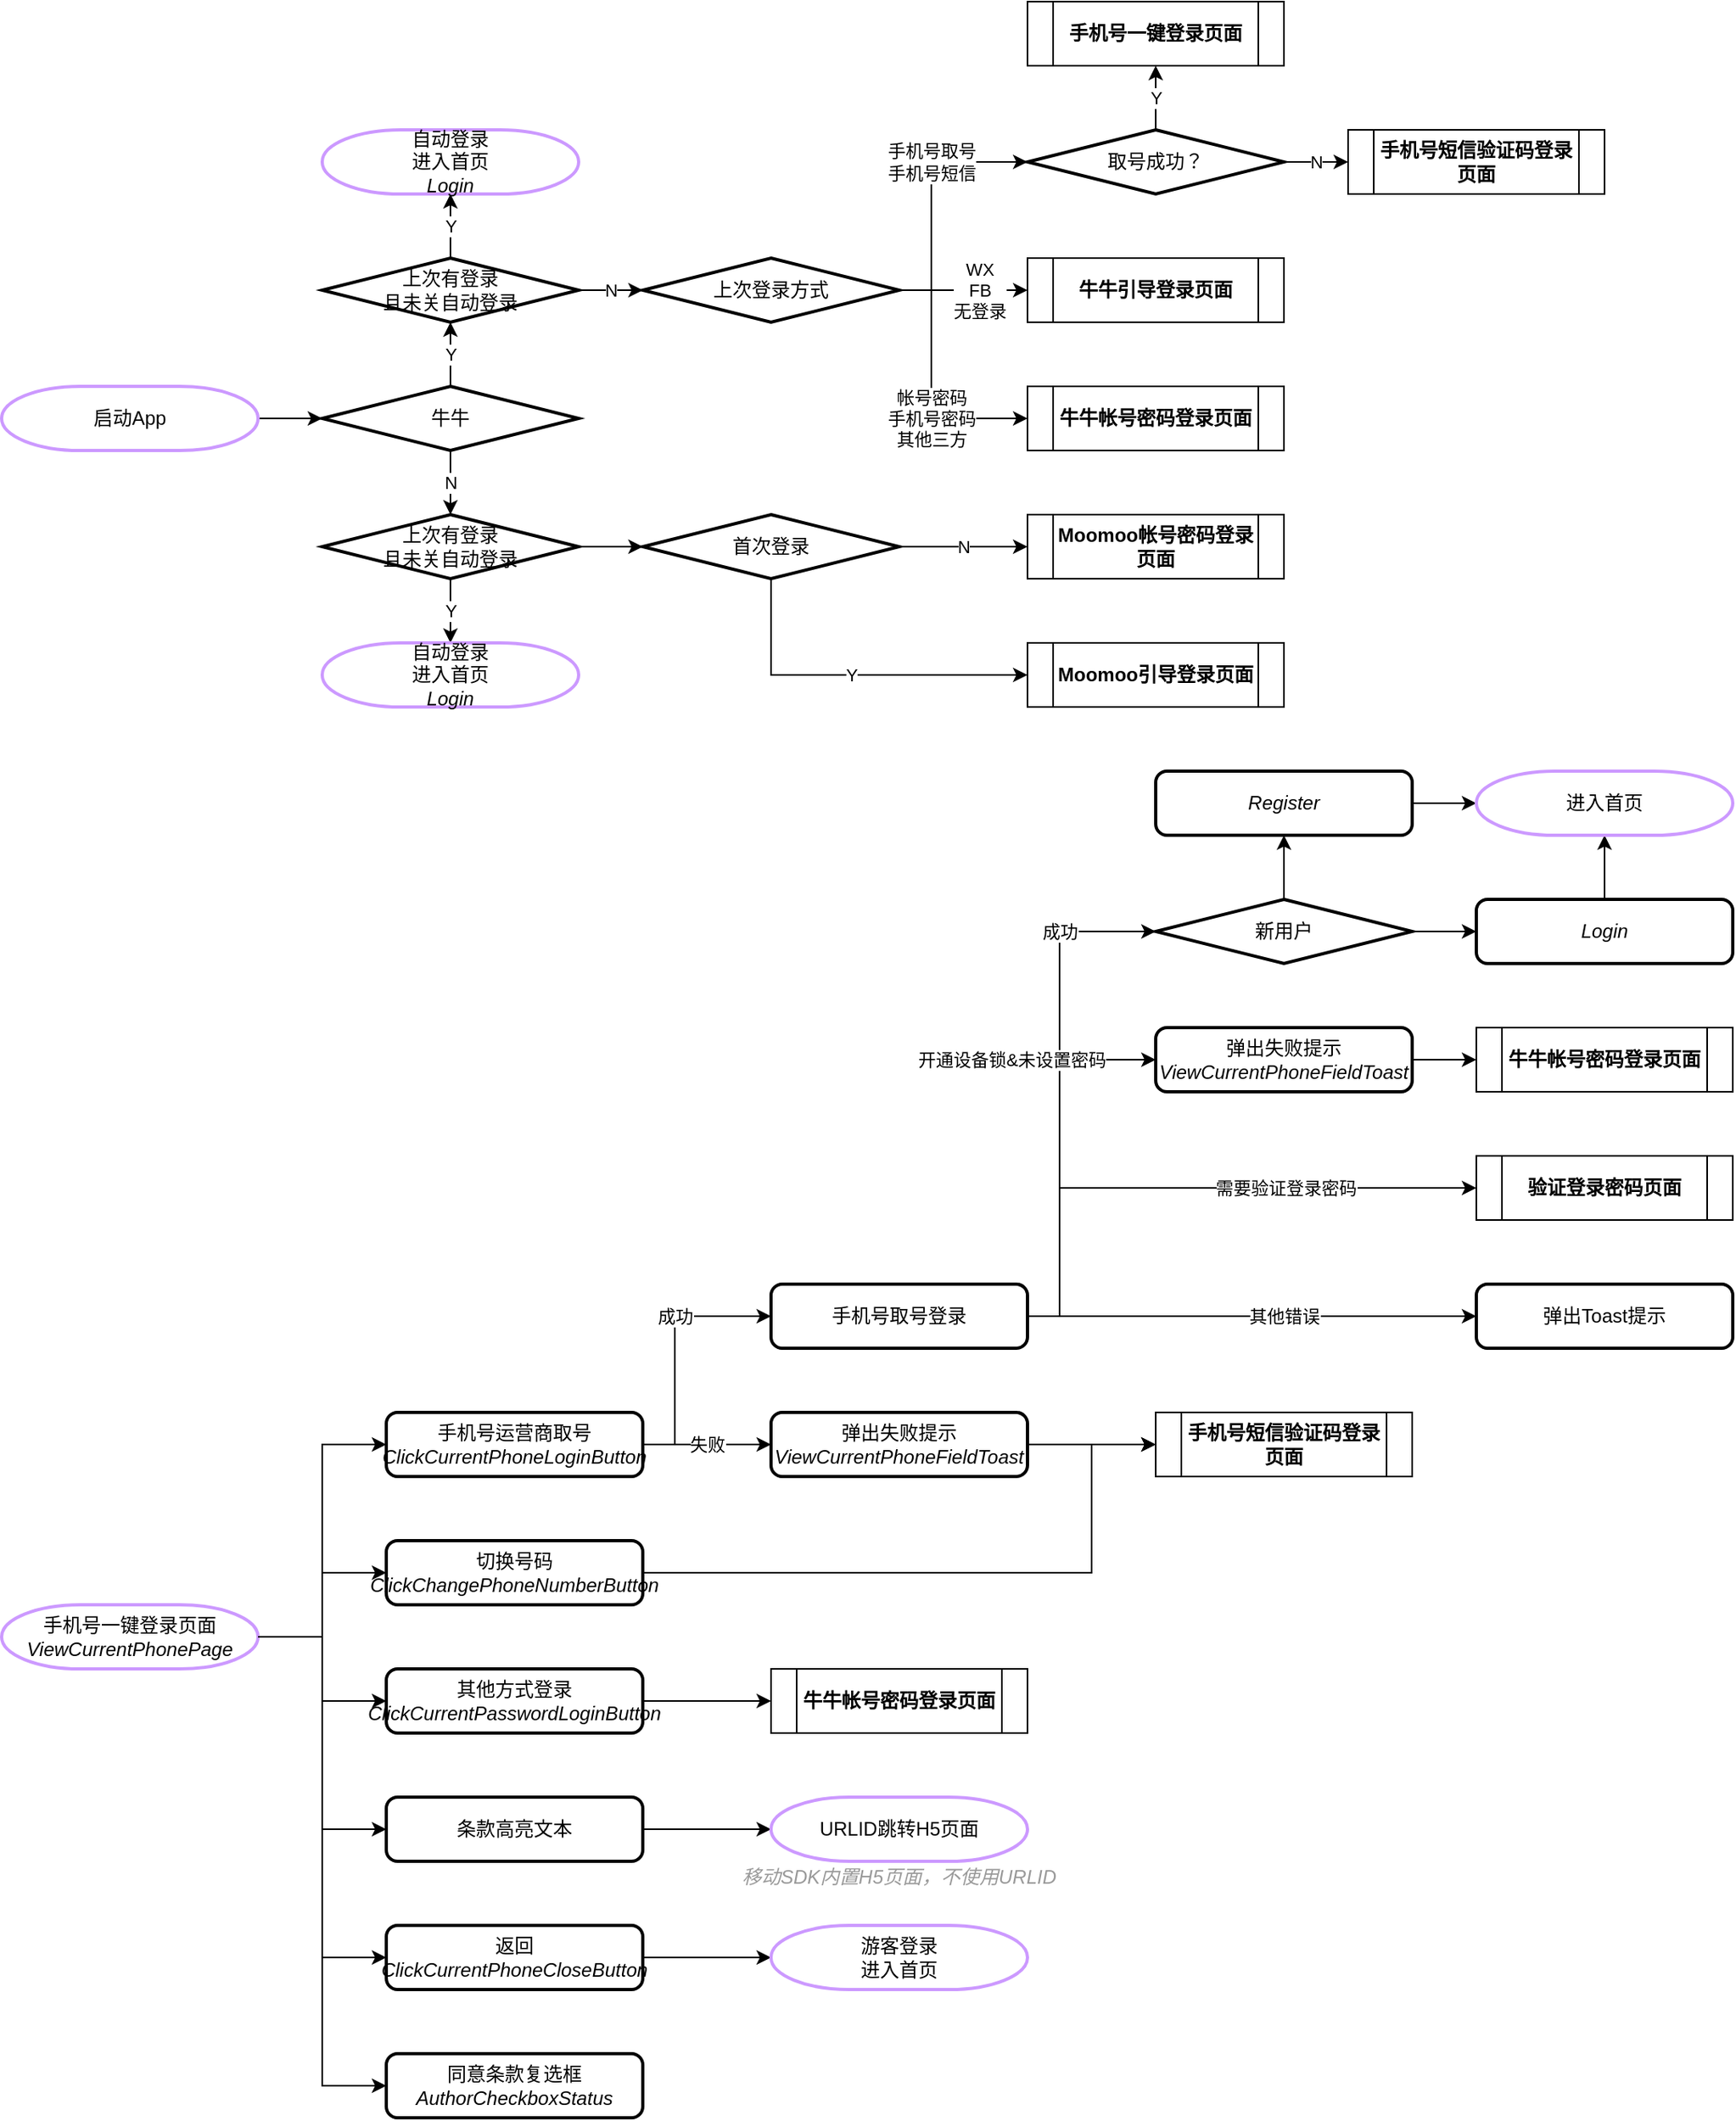 <mxfile version="13.10.1" type="github">
  <diagram id="DB5_-xC0b4QIcxBLuVZl" name="Page-1">
    <mxGraphModel dx="2249" dy="762" grid="1" gridSize="10" guides="1" tooltips="1" connect="1" arrows="1" fold="1" page="1" pageScale="1" pageWidth="827" pageHeight="1169" math="0" shadow="0">
      <root>
        <mxCell id="0" />
        <mxCell id="1" parent="0" />
        <mxCell id="3dwhWuTvUrP5A4k3dfD7-93" style="edgeStyle=orthogonalEdgeStyle;rounded=0;orthogonalLoop=1;jettySize=auto;html=1;exitX=1;exitY=0.5;exitDx=0;exitDy=0;entryX=0;entryY=0.5;entryDx=0;entryDy=0;" edge="1" parent="1" source="3dwhWuTvUrP5A4k3dfD7-44" target="3dwhWuTvUrP5A4k3dfD7-92">
          <mxGeometry relative="1" as="geometry">
            <Array as="points">
              <mxPoint x="620" y="820" />
              <mxPoint x="620" y="740" />
            </Array>
          </mxGeometry>
        </mxCell>
        <mxCell id="3dwhWuTvUrP5A4k3dfD7-94" value="需要验证登录密码" style="edgeLabel;html=1;align=center;verticalAlign=middle;resizable=0;points=[];" vertex="1" connectable="0" parent="3dwhWuTvUrP5A4k3dfD7-93">
          <mxGeometry x="0.008" y="1" relative="1" as="geometry">
            <mxPoint x="59" y="1" as="offset" />
          </mxGeometry>
        </mxCell>
        <mxCell id="3dwhWuTvUrP5A4k3dfD7-96" value="其他错误" style="edgeStyle=orthogonalEdgeStyle;rounded=0;orthogonalLoop=1;jettySize=auto;html=1;exitX=1;exitY=0.5;exitDx=0;exitDy=0;entryX=0;entryY=0.5;entryDx=0;entryDy=0;" edge="1" parent="1" source="3dwhWuTvUrP5A4k3dfD7-44" target="3dwhWuTvUrP5A4k3dfD7-95">
          <mxGeometry x="0.143" relative="1" as="geometry">
            <Array as="points">
              <mxPoint x="640" y="820" />
              <mxPoint x="640" y="820" />
            </Array>
            <mxPoint as="offset" />
          </mxGeometry>
        </mxCell>
        <mxCell id="3dwhWuTvUrP5A4k3dfD7-5" style="edgeStyle=orthogonalEdgeStyle;rounded=0;orthogonalLoop=1;jettySize=auto;html=1;exitX=1;exitY=0.5;exitDx=0;exitDy=0;exitPerimeter=0;" edge="1" parent="1" source="3dwhWuTvUrP5A4k3dfD7-1" target="3dwhWuTvUrP5A4k3dfD7-4">
          <mxGeometry relative="1" as="geometry" />
        </mxCell>
        <mxCell id="3dwhWuTvUrP5A4k3dfD7-1" value="启动App" style="strokeWidth=2;html=1;shape=mxgraph.flowchart.terminator;whiteSpace=wrap;fillColor=none;strokeColor=#CC99FF;" vertex="1" parent="1">
          <mxGeometry x="-40" y="240" width="160" height="40" as="geometry" />
        </mxCell>
        <mxCell id="3dwhWuTvUrP5A4k3dfD7-9" value="Y" style="edgeStyle=orthogonalEdgeStyle;rounded=0;orthogonalLoop=1;jettySize=auto;html=1;exitX=0.5;exitY=0;exitDx=0;exitDy=0;exitPerimeter=0;" edge="1" parent="1" source="3dwhWuTvUrP5A4k3dfD7-4" target="3dwhWuTvUrP5A4k3dfD7-8">
          <mxGeometry relative="1" as="geometry" />
        </mxCell>
        <mxCell id="3dwhWuTvUrP5A4k3dfD7-13" value="N" style="edgeStyle=orthogonalEdgeStyle;rounded=0;orthogonalLoop=1;jettySize=auto;html=1;exitX=0.5;exitY=1;exitDx=0;exitDy=0;exitPerimeter=0;" edge="1" parent="1" source="3dwhWuTvUrP5A4k3dfD7-4" target="3dwhWuTvUrP5A4k3dfD7-12">
          <mxGeometry relative="1" as="geometry" />
        </mxCell>
        <mxCell id="3dwhWuTvUrP5A4k3dfD7-4" value="牛牛" style="strokeWidth=2;html=1;shape=mxgraph.flowchart.decision;whiteSpace=wrap;fillColor=none;" vertex="1" parent="1">
          <mxGeometry x="160" y="240" width="160" height="40" as="geometry" />
        </mxCell>
        <mxCell id="3dwhWuTvUrP5A4k3dfD7-11" value="Y" style="edgeStyle=orthogonalEdgeStyle;rounded=0;orthogonalLoop=1;jettySize=auto;html=1;exitX=0.5;exitY=0;exitDx=0;exitDy=0;exitPerimeter=0;entryX=0.5;entryY=1;entryDx=0;entryDy=0;entryPerimeter=0;" edge="1" parent="1" source="3dwhWuTvUrP5A4k3dfD7-8" target="3dwhWuTvUrP5A4k3dfD7-10">
          <mxGeometry relative="1" as="geometry" />
        </mxCell>
        <mxCell id="3dwhWuTvUrP5A4k3dfD7-17" value="N" style="edgeStyle=orthogonalEdgeStyle;rounded=0;orthogonalLoop=1;jettySize=auto;html=1;exitX=1;exitY=0.5;exitDx=0;exitDy=0;exitPerimeter=0;entryX=0;entryY=0.5;entryDx=0;entryDy=0;entryPerimeter=0;" edge="1" parent="1" source="3dwhWuTvUrP5A4k3dfD7-8" target="3dwhWuTvUrP5A4k3dfD7-16">
          <mxGeometry relative="1" as="geometry" />
        </mxCell>
        <mxCell id="3dwhWuTvUrP5A4k3dfD7-8" value="上次有登录&lt;br&gt;且未关自动登录" style="strokeWidth=2;html=1;shape=mxgraph.flowchart.decision;whiteSpace=wrap;fillColor=none;" vertex="1" parent="1">
          <mxGeometry x="160" y="160" width="160" height="40" as="geometry" />
        </mxCell>
        <mxCell id="3dwhWuTvUrP5A4k3dfD7-10" value="自动登录&lt;br&gt;进入首页&lt;br&gt;&lt;i&gt;Login&lt;/i&gt;" style="strokeWidth=2;html=1;shape=mxgraph.flowchart.terminator;whiteSpace=wrap;fillColor=none;strokeColor=#CC99FF;" vertex="1" parent="1">
          <mxGeometry x="160" y="80" width="160" height="40" as="geometry" />
        </mxCell>
        <mxCell id="3dwhWuTvUrP5A4k3dfD7-15" value="Y" style="edgeStyle=orthogonalEdgeStyle;rounded=0;orthogonalLoop=1;jettySize=auto;html=1;exitX=0.5;exitY=1;exitDx=0;exitDy=0;exitPerimeter=0;" edge="1" parent="1" source="3dwhWuTvUrP5A4k3dfD7-12" target="3dwhWuTvUrP5A4k3dfD7-14">
          <mxGeometry relative="1" as="geometry" />
        </mxCell>
        <mxCell id="3dwhWuTvUrP5A4k3dfD7-25" style="edgeStyle=orthogonalEdgeStyle;rounded=0;orthogonalLoop=1;jettySize=auto;html=1;exitX=1;exitY=0.5;exitDx=0;exitDy=0;exitPerimeter=0;entryX=0;entryY=0.5;entryDx=0;entryDy=0;entryPerimeter=0;" edge="1" parent="1" source="3dwhWuTvUrP5A4k3dfD7-12" target="3dwhWuTvUrP5A4k3dfD7-24">
          <mxGeometry relative="1" as="geometry" />
        </mxCell>
        <mxCell id="3dwhWuTvUrP5A4k3dfD7-12" value="上次有登录&lt;br&gt;且未关自动登录" style="strokeWidth=2;html=1;shape=mxgraph.flowchart.decision;whiteSpace=wrap;fillColor=none;" vertex="1" parent="1">
          <mxGeometry x="160" y="320" width="160" height="40" as="geometry" />
        </mxCell>
        <mxCell id="3dwhWuTvUrP5A4k3dfD7-14" value="自动登录&lt;br&gt;进入首页&lt;br&gt;&lt;i&gt;Login&lt;/i&gt;" style="strokeWidth=2;html=1;shape=mxgraph.flowchart.terminator;whiteSpace=wrap;fillColor=none;strokeColor=#CC99FF;" vertex="1" parent="1">
          <mxGeometry x="160" y="400" width="160" height="40" as="geometry" />
        </mxCell>
        <mxCell id="3dwhWuTvUrP5A4k3dfD7-21" value="手机号取号&lt;br&gt;手机号短信" style="edgeStyle=orthogonalEdgeStyle;rounded=0;orthogonalLoop=1;jettySize=auto;html=1;exitX=1;exitY=0.5;exitDx=0;exitDy=0;exitPerimeter=0;" edge="1" parent="1" source="3dwhWuTvUrP5A4k3dfD7-16" target="3dwhWuTvUrP5A4k3dfD7-34">
          <mxGeometry x="0.25" relative="1" as="geometry">
            <mxPoint x="600" y="100.0" as="targetPoint" />
            <Array as="points">
              <mxPoint x="540" y="180" />
              <mxPoint x="540" y="100" />
            </Array>
            <mxPoint as="offset" />
          </mxGeometry>
        </mxCell>
        <mxCell id="3dwhWuTvUrP5A4k3dfD7-16" value="上次登录方式" style="strokeWidth=2;html=1;shape=mxgraph.flowchart.decision;whiteSpace=wrap;fillColor=none;" vertex="1" parent="1">
          <mxGeometry x="360" y="160" width="160" height="40" as="geometry" />
        </mxCell>
        <mxCell id="3dwhWuTvUrP5A4k3dfD7-19" value="牛牛引导登录页面" style="shape=process;whiteSpace=wrap;html=1;backgroundOutline=1;fillColor=none;fontStyle=1" vertex="1" parent="1">
          <mxGeometry x="600" y="160" width="160" height="40" as="geometry" />
        </mxCell>
        <mxCell id="3dwhWuTvUrP5A4k3dfD7-20" value="牛牛帐号密码登录页面" style="shape=process;whiteSpace=wrap;html=1;backgroundOutline=1;fillColor=none;fontStyle=1" vertex="1" parent="1">
          <mxGeometry x="600" y="240" width="160" height="40" as="geometry" />
        </mxCell>
        <mxCell id="3dwhWuTvUrP5A4k3dfD7-22" value="WX&lt;br&gt;FB&lt;br&gt;无登录" style="edgeStyle=orthogonalEdgeStyle;rounded=0;orthogonalLoop=1;jettySize=auto;html=1;exitX=1;exitY=0.5;exitDx=0;exitDy=0;exitPerimeter=0;entryX=0;entryY=0.5;entryDx=0;entryDy=0;" edge="1" parent="1" source="3dwhWuTvUrP5A4k3dfD7-16" target="3dwhWuTvUrP5A4k3dfD7-19">
          <mxGeometry x="0.25" relative="1" as="geometry">
            <Array as="points">
              <mxPoint x="580" y="180" />
              <mxPoint x="580" y="180" />
            </Array>
            <mxPoint as="offset" />
          </mxGeometry>
        </mxCell>
        <mxCell id="3dwhWuTvUrP5A4k3dfD7-23" value="帐号密码&lt;br&gt;手机号密码&lt;br&gt;其他三方" style="edgeStyle=orthogonalEdgeStyle;rounded=0;orthogonalLoop=1;jettySize=auto;html=1;exitX=1;exitY=0.5;exitDx=0;exitDy=0;exitPerimeter=0;entryX=0;entryY=0.5;entryDx=0;entryDy=0;" edge="1" parent="1" source="3dwhWuTvUrP5A4k3dfD7-16" target="3dwhWuTvUrP5A4k3dfD7-20">
          <mxGeometry x="0.25" relative="1" as="geometry">
            <Array as="points">
              <mxPoint x="540" y="180" />
              <mxPoint x="540" y="260" />
            </Array>
            <mxPoint as="offset" />
          </mxGeometry>
        </mxCell>
        <mxCell id="3dwhWuTvUrP5A4k3dfD7-27" value="N" style="edgeStyle=orthogonalEdgeStyle;rounded=0;orthogonalLoop=1;jettySize=auto;html=1;exitX=1;exitY=0.5;exitDx=0;exitDy=0;exitPerimeter=0;entryX=0;entryY=0.5;entryDx=0;entryDy=0;" edge="1" parent="1" source="3dwhWuTvUrP5A4k3dfD7-24" target="3dwhWuTvUrP5A4k3dfD7-26">
          <mxGeometry relative="1" as="geometry" />
        </mxCell>
        <mxCell id="3dwhWuTvUrP5A4k3dfD7-29" value="Y" style="edgeStyle=orthogonalEdgeStyle;rounded=0;orthogonalLoop=1;jettySize=auto;html=1;exitX=0.5;exitY=1;exitDx=0;exitDy=0;exitPerimeter=0;entryX=0;entryY=0.5;entryDx=0;entryDy=0;" edge="1" parent="1" source="3dwhWuTvUrP5A4k3dfD7-24" target="3dwhWuTvUrP5A4k3dfD7-28">
          <mxGeometry relative="1" as="geometry" />
        </mxCell>
        <mxCell id="3dwhWuTvUrP5A4k3dfD7-24" value="首次登录" style="strokeWidth=2;html=1;shape=mxgraph.flowchart.decision;whiteSpace=wrap;fillColor=none;" vertex="1" parent="1">
          <mxGeometry x="360" y="320" width="160" height="40" as="geometry" />
        </mxCell>
        <mxCell id="3dwhWuTvUrP5A4k3dfD7-26" value="Moomoo帐号密码登录页面" style="shape=process;whiteSpace=wrap;html=1;backgroundOutline=1;fillColor=none;fontStyle=1" vertex="1" parent="1">
          <mxGeometry x="600" y="320" width="160" height="40" as="geometry" />
        </mxCell>
        <mxCell id="3dwhWuTvUrP5A4k3dfD7-28" value="Moomoo引导登录页面" style="shape=process;whiteSpace=wrap;html=1;backgroundOutline=1;fillColor=none;fontStyle=1" vertex="1" parent="1">
          <mxGeometry x="600" y="400" width="160" height="40" as="geometry" />
        </mxCell>
        <mxCell id="3dwhWuTvUrP5A4k3dfD7-36" value="Y" style="edgeStyle=orthogonalEdgeStyle;rounded=0;orthogonalLoop=1;jettySize=auto;html=1;exitX=0.5;exitY=0;exitDx=0;exitDy=0;exitPerimeter=0;entryX=0.5;entryY=1;entryDx=0;entryDy=0;" edge="1" parent="1" source="3dwhWuTvUrP5A4k3dfD7-34" target="3dwhWuTvUrP5A4k3dfD7-35">
          <mxGeometry relative="1" as="geometry" />
        </mxCell>
        <mxCell id="3dwhWuTvUrP5A4k3dfD7-38" value="N" style="edgeStyle=orthogonalEdgeStyle;rounded=0;orthogonalLoop=1;jettySize=auto;html=1;exitX=1;exitY=0.5;exitDx=0;exitDy=0;exitPerimeter=0;" edge="1" parent="1" source="3dwhWuTvUrP5A4k3dfD7-34" target="3dwhWuTvUrP5A4k3dfD7-37">
          <mxGeometry relative="1" as="geometry" />
        </mxCell>
        <mxCell id="3dwhWuTvUrP5A4k3dfD7-34" value="取号成功？" style="strokeWidth=2;html=1;shape=mxgraph.flowchart.decision;whiteSpace=wrap;fillColor=none;" vertex="1" parent="1">
          <mxGeometry x="600" y="80" width="160" height="40" as="geometry" />
        </mxCell>
        <mxCell id="3dwhWuTvUrP5A4k3dfD7-35" value="手机号一键登录页面" style="shape=process;whiteSpace=wrap;html=1;backgroundOutline=1;fillColor=none;fontStyle=1" vertex="1" parent="1">
          <mxGeometry x="600" width="160" height="40" as="geometry" />
        </mxCell>
        <mxCell id="3dwhWuTvUrP5A4k3dfD7-37" value="手机号短信验证码登录页面" style="shape=process;whiteSpace=wrap;html=1;backgroundOutline=1;fillColor=none;fontStyle=1" vertex="1" parent="1">
          <mxGeometry x="800" y="80" width="160" height="40" as="geometry" />
        </mxCell>
        <mxCell id="3dwhWuTvUrP5A4k3dfD7-41" style="edgeStyle=orthogonalEdgeStyle;rounded=0;orthogonalLoop=1;jettySize=auto;html=1;exitX=1;exitY=0.5;exitDx=0;exitDy=0;exitPerimeter=0;entryX=0;entryY=0.5;entryDx=0;entryDy=0;" edge="1" parent="1" source="3dwhWuTvUrP5A4k3dfD7-39" target="3dwhWuTvUrP5A4k3dfD7-40">
          <mxGeometry relative="1" as="geometry" />
        </mxCell>
        <mxCell id="3dwhWuTvUrP5A4k3dfD7-48" style="edgeStyle=orthogonalEdgeStyle;rounded=0;orthogonalLoop=1;jettySize=auto;html=1;exitX=1;exitY=0.5;exitDx=0;exitDy=0;exitPerimeter=0;entryX=0;entryY=0.5;entryDx=0;entryDy=0;" edge="1" parent="1" source="3dwhWuTvUrP5A4k3dfD7-39" target="3dwhWuTvUrP5A4k3dfD7-47">
          <mxGeometry relative="1" as="geometry" />
        </mxCell>
        <mxCell id="3dwhWuTvUrP5A4k3dfD7-51" style="edgeStyle=orthogonalEdgeStyle;rounded=0;orthogonalLoop=1;jettySize=auto;html=1;exitX=1;exitY=0.5;exitDx=0;exitDy=0;exitPerimeter=0;" edge="1" parent="1" source="3dwhWuTvUrP5A4k3dfD7-39" target="3dwhWuTvUrP5A4k3dfD7-49">
          <mxGeometry relative="1" as="geometry" />
        </mxCell>
        <mxCell id="3dwhWuTvUrP5A4k3dfD7-52" style="edgeStyle=orthogonalEdgeStyle;rounded=0;orthogonalLoop=1;jettySize=auto;html=1;exitX=1;exitY=0.5;exitDx=0;exitDy=0;exitPerimeter=0;entryX=0;entryY=0.5;entryDx=0;entryDy=0;" edge="1" parent="1" source="3dwhWuTvUrP5A4k3dfD7-39" target="3dwhWuTvUrP5A4k3dfD7-50">
          <mxGeometry relative="1" as="geometry" />
        </mxCell>
        <mxCell id="3dwhWuTvUrP5A4k3dfD7-39" value="手机号一键登录页面&lt;br&gt;&lt;i&gt;ViewCurrentPhonePage&lt;/i&gt;" style="strokeWidth=2;html=1;shape=mxgraph.flowchart.terminator;whiteSpace=wrap;fillColor=none;strokeColor=#CC99FF;" vertex="1" parent="1">
          <mxGeometry x="-40" y="1000" width="160" height="40" as="geometry" />
        </mxCell>
        <mxCell id="3dwhWuTvUrP5A4k3dfD7-43" value="成功" style="edgeStyle=orthogonalEdgeStyle;rounded=0;orthogonalLoop=1;jettySize=auto;html=1;exitX=1;exitY=0.5;exitDx=0;exitDy=0;entryX=0;entryY=0.5;entryDx=0;entryDy=0;" edge="1" parent="1" source="3dwhWuTvUrP5A4k3dfD7-40" target="3dwhWuTvUrP5A4k3dfD7-44">
          <mxGeometry x="0.25" relative="1" as="geometry">
            <mxPoint x="400" y="900" as="targetPoint" />
            <Array as="points">
              <mxPoint x="380" y="900" />
              <mxPoint x="380" y="820" />
            </Array>
            <mxPoint as="offset" />
          </mxGeometry>
        </mxCell>
        <mxCell id="3dwhWuTvUrP5A4k3dfD7-40" value="手机号运营商取号&lt;br&gt;&lt;i&gt;ClickCurrentPhoneLoginButton&lt;/i&gt;" style="rounded=1;whiteSpace=wrap;html=1;absoluteArcSize=1;arcSize=14;strokeWidth=2;fillColor=none;" vertex="1" parent="1">
          <mxGeometry x="200" y="880" width="160" height="40" as="geometry" />
        </mxCell>
        <mxCell id="3dwhWuTvUrP5A4k3dfD7-71" value="成功" style="edgeStyle=orthogonalEdgeStyle;rounded=0;orthogonalLoop=1;jettySize=auto;html=1;exitX=1;exitY=0.5;exitDx=0;exitDy=0;entryX=0;entryY=0.5;entryDx=0;entryDy=0;entryPerimeter=0;" edge="1" parent="1" source="3dwhWuTvUrP5A4k3dfD7-44" target="3dwhWuTvUrP5A4k3dfD7-72">
          <mxGeometry x="0.625" relative="1" as="geometry">
            <mxPoint x="680" y="740" as="targetPoint" />
            <Array as="points">
              <mxPoint x="620" y="820" />
              <mxPoint x="620" y="580" />
            </Array>
            <mxPoint as="offset" />
          </mxGeometry>
        </mxCell>
        <mxCell id="3dwhWuTvUrP5A4k3dfD7-81" value="开通设备锁&amp;amp;未设置密码" style="edgeStyle=orthogonalEdgeStyle;rounded=0;orthogonalLoop=1;jettySize=auto;html=1;exitX=1;exitY=0.5;exitDx=0;exitDy=0;entryX=0;entryY=0.5;entryDx=0;entryDy=0;" edge="1" parent="1" source="3dwhWuTvUrP5A4k3dfD7-44" target="3dwhWuTvUrP5A4k3dfD7-80">
          <mxGeometry x="0.5" y="-30" relative="1" as="geometry">
            <Array as="points">
              <mxPoint x="620" y="820" />
              <mxPoint x="620" y="660" />
            </Array>
            <mxPoint x="-30" y="-30" as="offset" />
          </mxGeometry>
        </mxCell>
        <mxCell id="3dwhWuTvUrP5A4k3dfD7-44" value="手机号取号登录" style="rounded=1;whiteSpace=wrap;html=1;absoluteArcSize=1;arcSize=14;strokeWidth=2;fillColor=none;" vertex="1" parent="1">
          <mxGeometry x="440" y="800" width="160" height="40" as="geometry" />
        </mxCell>
        <mxCell id="3dwhWuTvUrP5A4k3dfD7-54" style="edgeStyle=orthogonalEdgeStyle;rounded=0;orthogonalLoop=1;jettySize=auto;html=1;exitX=1;exitY=0.5;exitDx=0;exitDy=0;" edge="1" parent="1" source="3dwhWuTvUrP5A4k3dfD7-47" target="3dwhWuTvUrP5A4k3dfD7-53">
          <mxGeometry relative="1" as="geometry" />
        </mxCell>
        <mxCell id="3dwhWuTvUrP5A4k3dfD7-47" value="其他方式登录&lt;br&gt;&lt;i&gt;ClickCurrentPasswordLoginButton&lt;/i&gt;" style="rounded=1;whiteSpace=wrap;html=1;absoluteArcSize=1;arcSize=14;strokeWidth=2;fillColor=none;" vertex="1" parent="1">
          <mxGeometry x="200" y="1040" width="160" height="40" as="geometry" />
        </mxCell>
        <mxCell id="3dwhWuTvUrP5A4k3dfD7-103" style="edgeStyle=orthogonalEdgeStyle;rounded=0;orthogonalLoop=1;jettySize=auto;html=1;exitX=1;exitY=0.5;exitDx=0;exitDy=0;entryX=0;entryY=0.5;entryDx=0;entryDy=0;" edge="1" parent="1" source="3dwhWuTvUrP5A4k3dfD7-49" target="3dwhWuTvUrP5A4k3dfD7-101">
          <mxGeometry relative="1" as="geometry">
            <Array as="points">
              <mxPoint x="640" y="980" />
              <mxPoint x="640" y="900" />
            </Array>
          </mxGeometry>
        </mxCell>
        <mxCell id="3dwhWuTvUrP5A4k3dfD7-49" value="切换号码&lt;br&gt;&lt;i&gt;ClickChangePhoneNumberButton&lt;/i&gt;" style="rounded=1;whiteSpace=wrap;html=1;absoluteArcSize=1;arcSize=14;strokeWidth=2;fillColor=none;" vertex="1" parent="1">
          <mxGeometry x="200" y="960" width="160" height="40" as="geometry" />
        </mxCell>
        <mxCell id="3dwhWuTvUrP5A4k3dfD7-62" style="edgeStyle=orthogonalEdgeStyle;rounded=0;orthogonalLoop=1;jettySize=auto;html=1;" edge="1" parent="1" source="3dwhWuTvUrP5A4k3dfD7-50" target="3dwhWuTvUrP5A4k3dfD7-61">
          <mxGeometry relative="1" as="geometry" />
        </mxCell>
        <mxCell id="3dwhWuTvUrP5A4k3dfD7-50" value="返回&lt;br&gt;&lt;i&gt;ClickCurrentPhoneCloseButton&lt;/i&gt;" style="rounded=1;whiteSpace=wrap;html=1;absoluteArcSize=1;arcSize=14;strokeWidth=2;fillColor=none;" vertex="1" parent="1">
          <mxGeometry x="200" y="1200" width="160" height="40" as="geometry" />
        </mxCell>
        <mxCell id="3dwhWuTvUrP5A4k3dfD7-53" value="牛牛帐号密码登录页面" style="shape=process;whiteSpace=wrap;html=1;backgroundOutline=1;fillColor=none;fontStyle=1" vertex="1" parent="1">
          <mxGeometry x="440" y="1040" width="160" height="40" as="geometry" />
        </mxCell>
        <mxCell id="3dwhWuTvUrP5A4k3dfD7-61" value="游客登录&lt;br&gt;进入首页" style="strokeWidth=2;html=1;shape=mxgraph.flowchart.terminator;whiteSpace=wrap;fillColor=none;strokeColor=#CC99FF;" vertex="1" parent="1">
          <mxGeometry x="440" y="1200" width="160" height="40" as="geometry" />
        </mxCell>
        <mxCell id="3dwhWuTvUrP5A4k3dfD7-63" value="同意条款复选框&lt;br&gt;&lt;i&gt;AuthorCheckboxStatus&lt;/i&gt;" style="rounded=1;whiteSpace=wrap;html=1;absoluteArcSize=1;arcSize=14;strokeWidth=2;fillColor=none;" vertex="1" parent="1">
          <mxGeometry x="200" y="1280" width="160" height="40" as="geometry" />
        </mxCell>
        <mxCell id="3dwhWuTvUrP5A4k3dfD7-64" style="edgeStyle=orthogonalEdgeStyle;rounded=0;orthogonalLoop=1;jettySize=auto;html=1;exitX=1;exitY=0.5;exitDx=0;exitDy=0;exitPerimeter=0;entryX=0;entryY=0.5;entryDx=0;entryDy=0;" edge="1" parent="1" source="3dwhWuTvUrP5A4k3dfD7-39" target="3dwhWuTvUrP5A4k3dfD7-63">
          <mxGeometry relative="1" as="geometry" />
        </mxCell>
        <mxCell id="3dwhWuTvUrP5A4k3dfD7-68" style="edgeStyle=orthogonalEdgeStyle;rounded=0;orthogonalLoop=1;jettySize=auto;html=1;exitX=1;exitY=0.5;exitDx=0;exitDy=0;" edge="1" parent="1" source="3dwhWuTvUrP5A4k3dfD7-65" target="3dwhWuTvUrP5A4k3dfD7-67">
          <mxGeometry relative="1" as="geometry" />
        </mxCell>
        <mxCell id="3dwhWuTvUrP5A4k3dfD7-65" value="条款高亮文本" style="rounded=1;whiteSpace=wrap;html=1;absoluteArcSize=1;arcSize=14;strokeWidth=2;fillColor=none;" vertex="1" parent="1">
          <mxGeometry x="200" y="1120" width="160" height="40" as="geometry" />
        </mxCell>
        <mxCell id="3dwhWuTvUrP5A4k3dfD7-66" style="edgeStyle=orthogonalEdgeStyle;rounded=0;orthogonalLoop=1;jettySize=auto;html=1;exitX=1;exitY=0.5;exitDx=0;exitDy=0;exitPerimeter=0;entryX=0;entryY=0.5;entryDx=0;entryDy=0;" edge="1" parent="1" source="3dwhWuTvUrP5A4k3dfD7-39" target="3dwhWuTvUrP5A4k3dfD7-65">
          <mxGeometry relative="1" as="geometry" />
        </mxCell>
        <mxCell id="3dwhWuTvUrP5A4k3dfD7-67" value="URLID跳转H5页面" style="strokeWidth=2;html=1;shape=mxgraph.flowchart.terminator;whiteSpace=wrap;fillColor=none;strokeColor=#CC99FF;" vertex="1" parent="1">
          <mxGeometry x="440" y="1120" width="160" height="40" as="geometry" />
        </mxCell>
        <mxCell id="3dwhWuTvUrP5A4k3dfD7-69" value="&lt;font color=&quot;#999999&quot;&gt;移动SDK内置H5页面，不使用URLID&lt;/font&gt;" style="text;html=1;strokeColor=none;fillColor=none;align=center;verticalAlign=middle;whiteSpace=wrap;rounded=0;fontStyle=2" vertex="1" parent="1">
          <mxGeometry x="420" y="1160" width="200" height="20" as="geometry" />
        </mxCell>
        <mxCell id="3dwhWuTvUrP5A4k3dfD7-75" style="edgeStyle=orthogonalEdgeStyle;rounded=0;orthogonalLoop=1;jettySize=auto;html=1;exitX=0.5;exitY=0;exitDx=0;exitDy=0;exitPerimeter=0;" edge="1" parent="1" source="3dwhWuTvUrP5A4k3dfD7-72" target="3dwhWuTvUrP5A4k3dfD7-73">
          <mxGeometry relative="1" as="geometry" />
        </mxCell>
        <mxCell id="3dwhWuTvUrP5A4k3dfD7-76" style="edgeStyle=orthogonalEdgeStyle;rounded=0;orthogonalLoop=1;jettySize=auto;html=1;exitX=1;exitY=0.5;exitDx=0;exitDy=0;exitPerimeter=0;" edge="1" parent="1" source="3dwhWuTvUrP5A4k3dfD7-72" target="3dwhWuTvUrP5A4k3dfD7-74">
          <mxGeometry relative="1" as="geometry" />
        </mxCell>
        <mxCell id="3dwhWuTvUrP5A4k3dfD7-72" value="新用户" style="strokeWidth=2;html=1;shape=mxgraph.flowchart.decision;whiteSpace=wrap;fillColor=none;" vertex="1" parent="1">
          <mxGeometry x="680" y="560" width="160" height="40" as="geometry" />
        </mxCell>
        <mxCell id="3dwhWuTvUrP5A4k3dfD7-78" style="edgeStyle=orthogonalEdgeStyle;rounded=0;orthogonalLoop=1;jettySize=auto;html=1;exitX=1;exitY=0.5;exitDx=0;exitDy=0;" edge="1" parent="1" source="3dwhWuTvUrP5A4k3dfD7-73" target="3dwhWuTvUrP5A4k3dfD7-77">
          <mxGeometry relative="1" as="geometry" />
        </mxCell>
        <mxCell id="3dwhWuTvUrP5A4k3dfD7-73" value="&lt;i&gt;Register&lt;/i&gt;" style="rounded=1;whiteSpace=wrap;html=1;absoluteArcSize=1;arcSize=14;strokeWidth=2;fillColor=none;" vertex="1" parent="1">
          <mxGeometry x="680" y="480" width="160" height="40" as="geometry" />
        </mxCell>
        <mxCell id="3dwhWuTvUrP5A4k3dfD7-79" style="edgeStyle=orthogonalEdgeStyle;rounded=0;orthogonalLoop=1;jettySize=auto;html=1;exitX=0.5;exitY=0;exitDx=0;exitDy=0;" edge="1" parent="1" source="3dwhWuTvUrP5A4k3dfD7-74" target="3dwhWuTvUrP5A4k3dfD7-77">
          <mxGeometry relative="1" as="geometry" />
        </mxCell>
        <mxCell id="3dwhWuTvUrP5A4k3dfD7-74" value="&lt;i&gt;Login&lt;/i&gt;" style="rounded=1;whiteSpace=wrap;html=1;absoluteArcSize=1;arcSize=14;strokeWidth=2;fillColor=none;" vertex="1" parent="1">
          <mxGeometry x="880" y="560" width="160" height="40" as="geometry" />
        </mxCell>
        <mxCell id="3dwhWuTvUrP5A4k3dfD7-77" value="进入首页" style="strokeWidth=2;html=1;shape=mxgraph.flowchart.terminator;whiteSpace=wrap;fillColor=none;strokeColor=#CC99FF;" vertex="1" parent="1">
          <mxGeometry x="880" y="480" width="160" height="40" as="geometry" />
        </mxCell>
        <mxCell id="3dwhWuTvUrP5A4k3dfD7-83" style="edgeStyle=orthogonalEdgeStyle;rounded=0;orthogonalLoop=1;jettySize=auto;html=1;exitX=1;exitY=0.5;exitDx=0;exitDy=0;" edge="1" parent="1" source="3dwhWuTvUrP5A4k3dfD7-80" target="3dwhWuTvUrP5A4k3dfD7-82">
          <mxGeometry relative="1" as="geometry" />
        </mxCell>
        <mxCell id="3dwhWuTvUrP5A4k3dfD7-80" value="弹出失败提示&lt;br&gt;&lt;i&gt;ViewCurrentPhoneFieldToast&lt;/i&gt;" style="rounded=1;whiteSpace=wrap;html=1;absoluteArcSize=1;arcSize=14;strokeWidth=2;fillColor=none;" vertex="1" parent="1">
          <mxGeometry x="680" y="640" width="160" height="40" as="geometry" />
        </mxCell>
        <mxCell id="3dwhWuTvUrP5A4k3dfD7-82" value="牛牛帐号密码登录页面" style="shape=process;whiteSpace=wrap;html=1;backgroundOutline=1;fillColor=none;fontStyle=1" vertex="1" parent="1">
          <mxGeometry x="880" y="640" width="160" height="40" as="geometry" />
        </mxCell>
        <mxCell id="3dwhWuTvUrP5A4k3dfD7-92" value="验证登录密码页面" style="shape=process;whiteSpace=wrap;html=1;backgroundOutline=1;fillColor=none;fontStyle=1" vertex="1" parent="1">
          <mxGeometry x="880" y="720" width="160" height="40" as="geometry" />
        </mxCell>
        <mxCell id="3dwhWuTvUrP5A4k3dfD7-95" value="弹出Toast提示" style="rounded=1;whiteSpace=wrap;html=1;absoluteArcSize=1;arcSize=14;strokeWidth=2;fillColor=none;" vertex="1" parent="1">
          <mxGeometry x="880" y="800" width="160" height="40" as="geometry" />
        </mxCell>
        <mxCell id="3dwhWuTvUrP5A4k3dfD7-98" value="失败" style="edgeStyle=orthogonalEdgeStyle;rounded=0;orthogonalLoop=1;jettySize=auto;html=1;exitX=1;exitY=0.5;exitDx=0;exitDy=0;" edge="1" parent="1" source="3dwhWuTvUrP5A4k3dfD7-40" target="3dwhWuTvUrP5A4k3dfD7-99">
          <mxGeometry relative="1" as="geometry">
            <mxPoint x="440" y="900" as="targetPoint" />
            <Array as="points" />
          </mxGeometry>
        </mxCell>
        <mxCell id="3dwhWuTvUrP5A4k3dfD7-102" style="edgeStyle=orthogonalEdgeStyle;rounded=0;orthogonalLoop=1;jettySize=auto;html=1;exitX=1;exitY=0.5;exitDx=0;exitDy=0;" edge="1" parent="1" source="3dwhWuTvUrP5A4k3dfD7-99" target="3dwhWuTvUrP5A4k3dfD7-101">
          <mxGeometry relative="1" as="geometry" />
        </mxCell>
        <mxCell id="3dwhWuTvUrP5A4k3dfD7-99" value="弹出失败提示&lt;br&gt;&lt;i&gt;ViewCurrentPhoneFieldToast&lt;/i&gt;" style="rounded=1;whiteSpace=wrap;html=1;absoluteArcSize=1;arcSize=14;strokeWidth=2;fillColor=none;" vertex="1" parent="1">
          <mxGeometry x="440" y="880" width="160" height="40" as="geometry" />
        </mxCell>
        <mxCell id="3dwhWuTvUrP5A4k3dfD7-101" value="手机号短信验证码登录页面" style="shape=process;whiteSpace=wrap;html=1;backgroundOutline=1;fillColor=none;fontStyle=1" vertex="1" parent="1">
          <mxGeometry x="680" y="880" width="160" height="40" as="geometry" />
        </mxCell>
      </root>
    </mxGraphModel>
  </diagram>
</mxfile>
